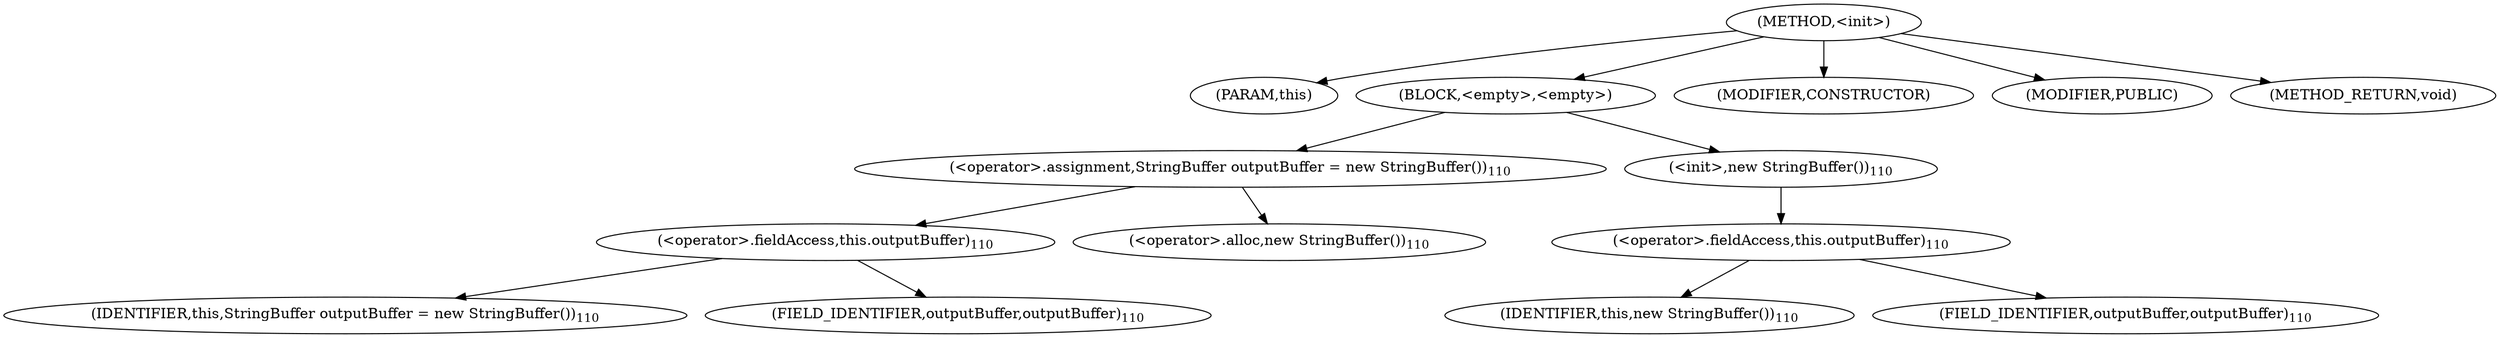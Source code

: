 digraph "&lt;init&gt;" {  
"689" [label = <(METHOD,&lt;init&gt;)> ]
"690" [label = <(PARAM,this)> ]
"691" [label = <(BLOCK,&lt;empty&gt;,&lt;empty&gt;)> ]
"692" [label = <(&lt;operator&gt;.assignment,StringBuffer outputBuffer = new StringBuffer())<SUB>110</SUB>> ]
"693" [label = <(&lt;operator&gt;.fieldAccess,this.outputBuffer)<SUB>110</SUB>> ]
"694" [label = <(IDENTIFIER,this,StringBuffer outputBuffer = new StringBuffer())<SUB>110</SUB>> ]
"695" [label = <(FIELD_IDENTIFIER,outputBuffer,outputBuffer)<SUB>110</SUB>> ]
"696" [label = <(&lt;operator&gt;.alloc,new StringBuffer())<SUB>110</SUB>> ]
"697" [label = <(&lt;init&gt;,new StringBuffer())<SUB>110</SUB>> ]
"698" [label = <(&lt;operator&gt;.fieldAccess,this.outputBuffer)<SUB>110</SUB>> ]
"699" [label = <(IDENTIFIER,this,new StringBuffer())<SUB>110</SUB>> ]
"700" [label = <(FIELD_IDENTIFIER,outputBuffer,outputBuffer)<SUB>110</SUB>> ]
"701" [label = <(MODIFIER,CONSTRUCTOR)> ]
"702" [label = <(MODIFIER,PUBLIC)> ]
"703" [label = <(METHOD_RETURN,void)> ]
  "689" -> "690" 
  "689" -> "691" 
  "689" -> "701" 
  "689" -> "702" 
  "689" -> "703" 
  "691" -> "692" 
  "691" -> "697" 
  "692" -> "693" 
  "692" -> "696" 
  "693" -> "694" 
  "693" -> "695" 
  "697" -> "698" 
  "698" -> "699" 
  "698" -> "700" 
}

